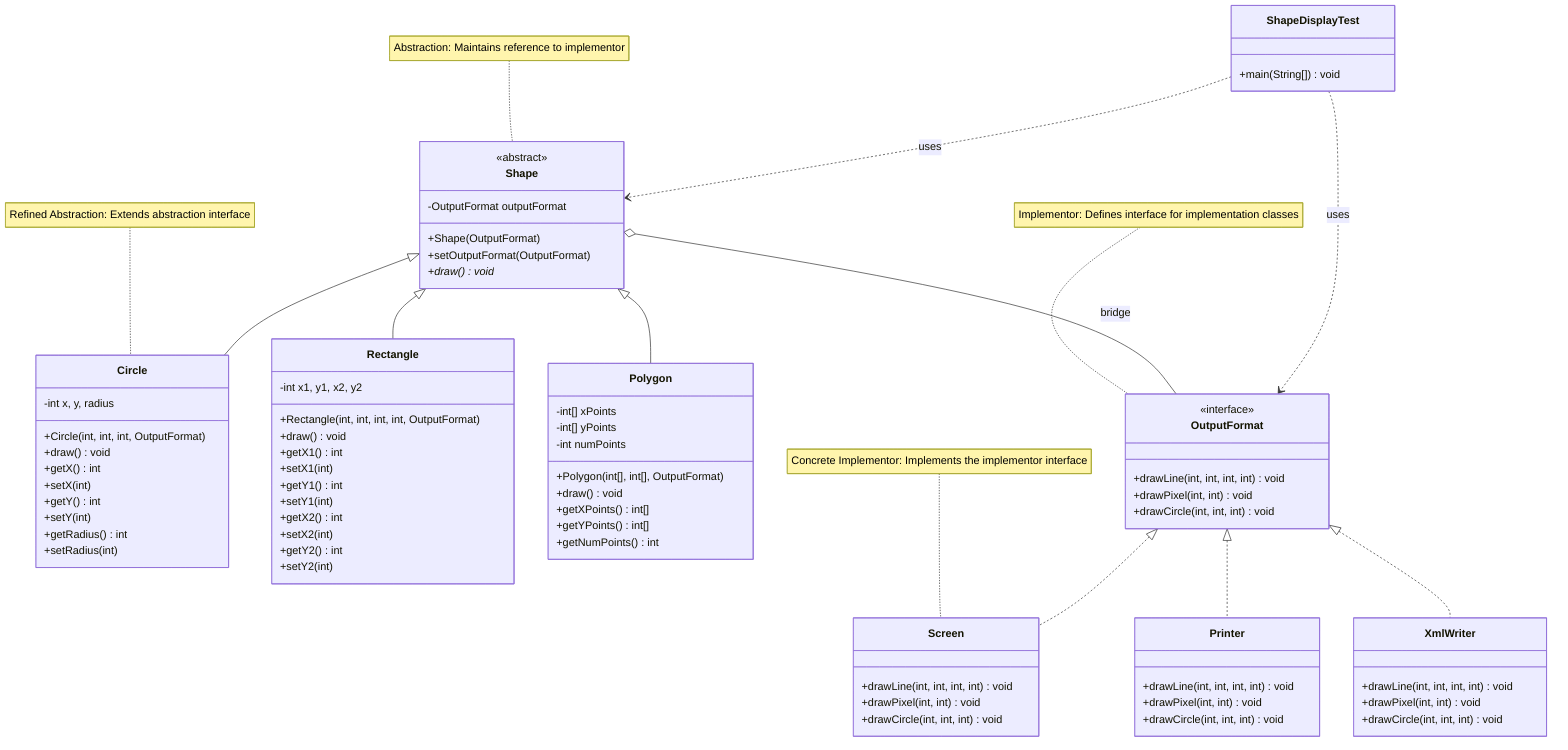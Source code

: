 classDiagram
    %% Bridge Pattern Implementation for Shape Display System
    
    %% Abstraction Layer
    class Shape {
        <<abstract>>
        -OutputFormat outputFormat
        +Shape(OutputFormat)
        +setOutputFormat(OutputFormat)
        +draw()* void
    }
    
    %% Refined Abstractions
    class Circle {
        -int x, y, radius
        +Circle(int, int, int, OutputFormat)
        +draw() void
        +getX() int
        +setX(int)
        +getY() int
        +setY(int)
        +getRadius() int
        +setRadius(int)
    }
    
    class Rectangle {
        -int x1, y1, x2, y2
        +Rectangle(int, int, int, int, OutputFormat)
        +draw() void
        +getX1() int
        +setX1(int)
        +getY1() int
        +setY1(int)
        +getX2() int
        +setX2(int)
        +getY2() int
        +setY2(int)
    }
    
    class Polygon {
        -int[] xPoints
        -int[] yPoints
        -int numPoints
        +Polygon(int[], int[], OutputFormat)
        +draw() void
        +getXPoints() int[]
        +getYPoints() int[]
        +getNumPoints() int
    }
    
    %% Implementor Interface
    class OutputFormat {
        <<interface>>
        +drawLine(int, int, int, int) void
        +drawPixel(int, int) void
        +drawCircle(int, int, int) void
    }
    
    %% Concrete Implementors
    class Screen {
        +drawLine(int, int, int, int) void
        +drawPixel(int, int) void
        +drawCircle(int, int, int) void
    }
    
    class Printer {
        +drawLine(int, int, int, int) void
        +drawPixel(int, int) void
        +drawCircle(int, int, int) void
    }
    
    class XmlWriter {
        +drawLine(int, int, int, int) void
        +drawPixel(int, int) void
        +drawCircle(int, int, int) void
    }
    
    class ShapeDisplayTest {
        +main(String[]) void
    }
    
    %% Relationships
    Shape <|-- Circle
    Shape <|-- Rectangle
    Shape <|-- Polygon
    Shape o-- OutputFormat : bridge
    OutputFormat <|.. Screen
    OutputFormat <|.. Printer
    OutputFormat <|.. XmlWriter
    ShapeDisplayTest ..> Shape : uses
    ShapeDisplayTest ..> OutputFormat : uses
    
    %% Notes
    note for Shape "Abstraction: Maintains reference to implementor"
    note for OutputFormat "Implementor: Defines interface for implementation classes"
    note for Circle "Refined Abstraction: Extends abstraction interface"
    note for Screen "Concrete Implementor: Implements the implementor interface"
